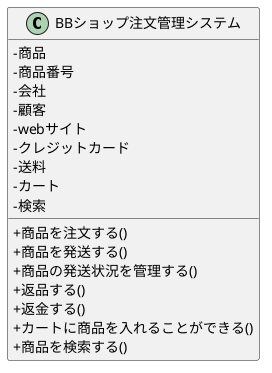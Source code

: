 @startuml BBショップ注文管理システム

skinparam classAttributeIconSize 0
class BBショップ注文管理システム {
    '属性
    -商品
    -商品番号
    -会社
    -顧客
    -webサイト
    -クレジットカード
    -送料
    -カート
    -検索

    '操作
    +商品を注文する()
    +商品を発送する()
    +商品の発送状況を管理する()
    +返品する()
    +返金する()
    +カートに商品を入れることができる()
    +商品を検索する()
}

@enduml